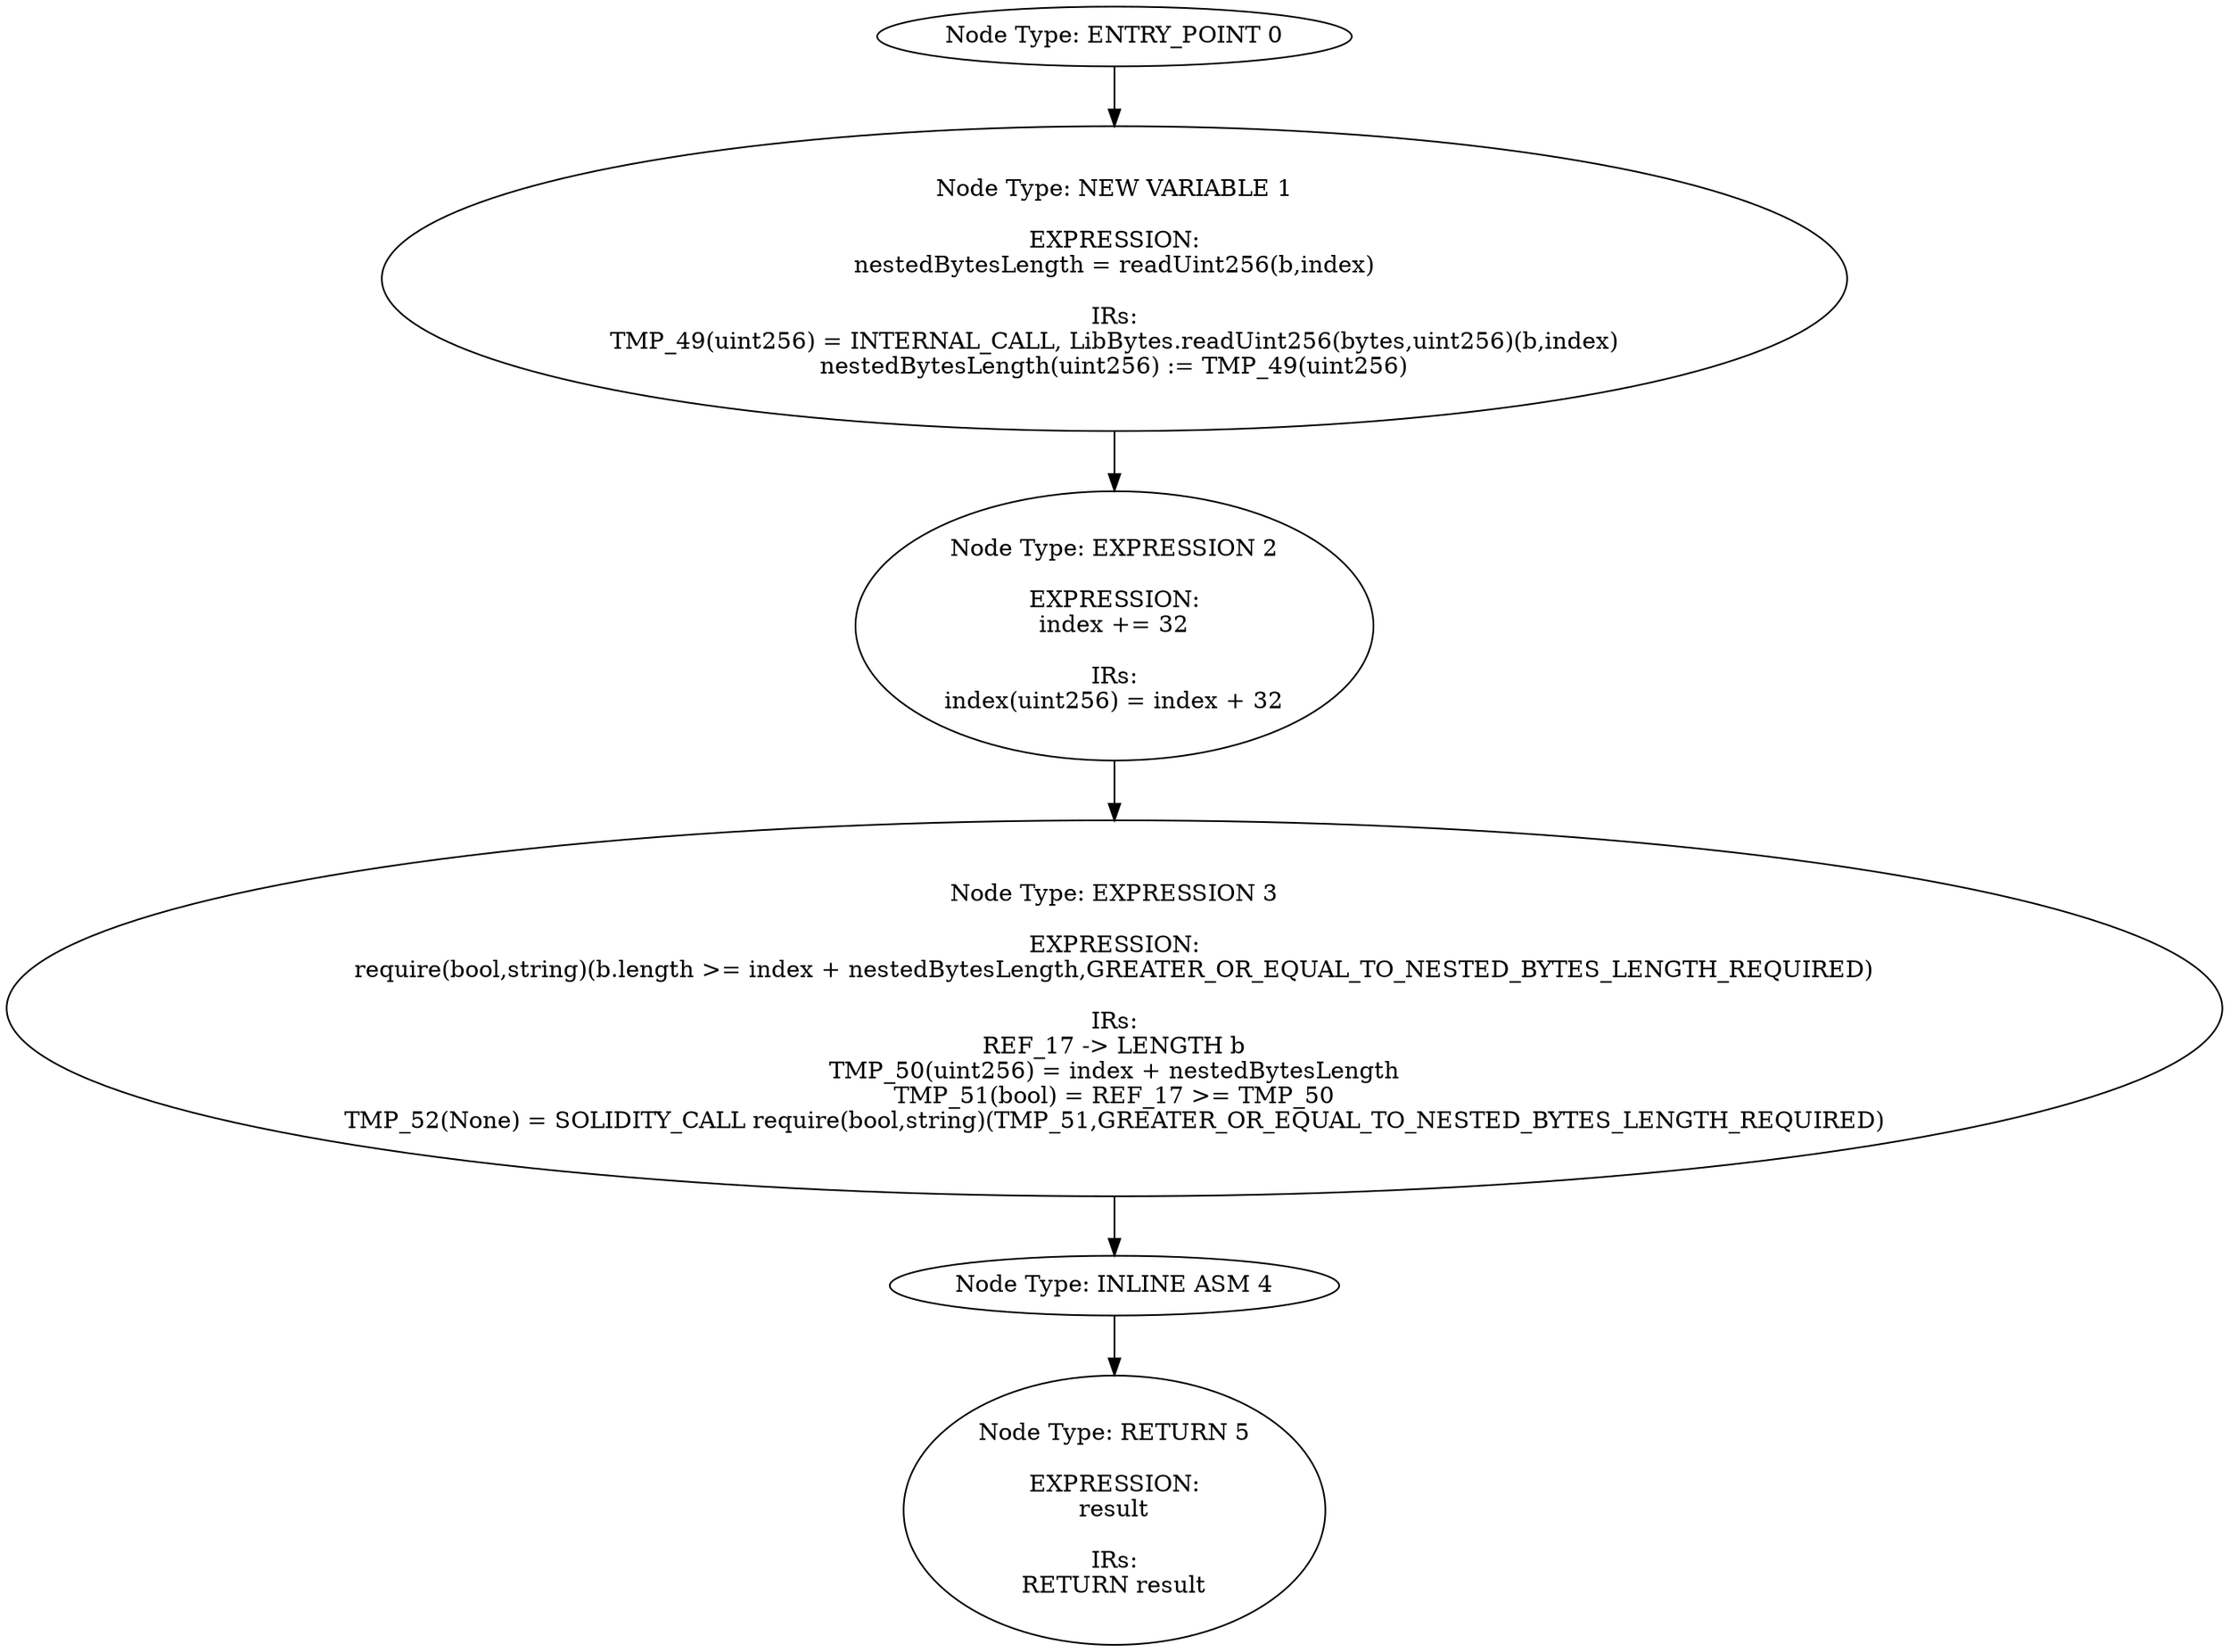 digraph{
0[label="Node Type: ENTRY_POINT 0
"];
0->1;
1[label="Node Type: NEW VARIABLE 1

EXPRESSION:
nestedBytesLength = readUint256(b,index)

IRs:
TMP_49(uint256) = INTERNAL_CALL, LibBytes.readUint256(bytes,uint256)(b,index)
nestedBytesLength(uint256) := TMP_49(uint256)"];
1->2;
2[label="Node Type: EXPRESSION 2

EXPRESSION:
index += 32

IRs:
index(uint256) = index + 32"];
2->3;
3[label="Node Type: EXPRESSION 3

EXPRESSION:
require(bool,string)(b.length >= index + nestedBytesLength,GREATER_OR_EQUAL_TO_NESTED_BYTES_LENGTH_REQUIRED)

IRs:
REF_17 -> LENGTH b
TMP_50(uint256) = index + nestedBytesLength
TMP_51(bool) = REF_17 >= TMP_50
TMP_52(None) = SOLIDITY_CALL require(bool,string)(TMP_51,GREATER_OR_EQUAL_TO_NESTED_BYTES_LENGTH_REQUIRED)"];
3->4;
4[label="Node Type: INLINE ASM 4
"];
4->5;
5[label="Node Type: RETURN 5

EXPRESSION:
result

IRs:
RETURN result"];
}
